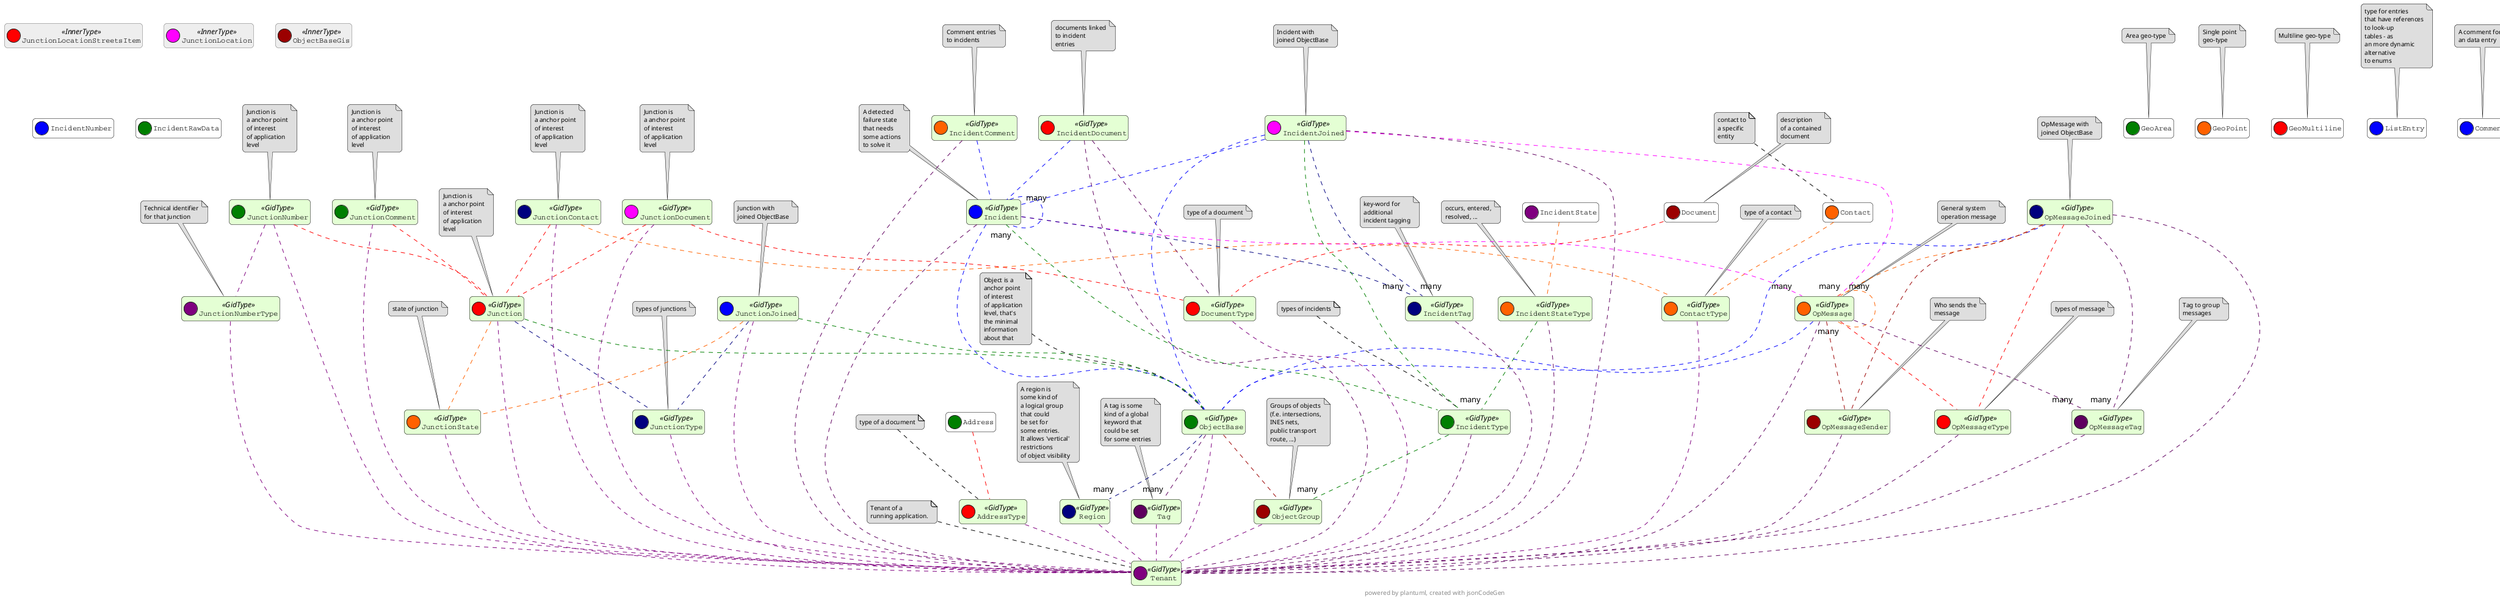 
@startuml
skinparam roundcorner 10
skinparam class {
	BackgroundColor #FFFFFF
	ArrowColor #000000
	BorderColor #000000
	BorderColor<<InnerType>> #777777
	BackgroundColor<<InnerType>> #EEEEEE
	BackgroundColor<<GidType>> #e4ffd4
	FontName Courier
	FontSize 12
}

skinparam note {
	BackgroundColor #dedede
	BorderColor #000000
	FontSize 10
}

skinparam classAttribute {
	FontName Courier
	FontSize 12
}

class JunctionLocationStreetsItem <<InnerType>> << ( ,#ff0000) >> {
}

class JunctionLocation <<InnerType>> << ( ,#ff00ff) >> {
}

class Junction <<GidType>> << ( ,#ff0000) >> {
}

note top of Junction
Junction is
a anchor point
of interest
of application
level
end note
class JunctionComment <<GidType>> << ( ,#007f00) >> {
}

note top of JunctionComment
Junction is
a anchor point
of interest
of application
level
end note
class JunctionContact <<GidType>> << ( ,#00007f) >> {
}

note top of JunctionContact
Junction is
a anchor point
of interest
of application
level
end note
class JunctionDocument <<GidType>> << ( ,#ff00ff) >> {
}

note top of JunctionDocument
Junction is
a anchor point
of interest
of application
level
end note
class JunctionJoined <<GidType>> << ( ,#0000ff) >> {
}

note top of JunctionJoined
Junction with
joined ObjectBase
end note
class JunctionNumber <<GidType>> << ( ,#007f00) >> {
}

note top of JunctionNumber
Junction is
a anchor point
of interest
of application
level
end note
class JunctionNumberType <<GidType>> << ( ,#7f007f) >> {
}

note top of JunctionNumberType
Technical identifier
for that junction
end note
class JunctionState <<GidType>> << ( ,#ff6100) >> {
}

note top of JunctionState
state of junction
end note
class JunctionType <<GidType>> << ( ,#00007f) >> {
}

note top of JunctionType
types of junctions
end note
class GeoArea  << ( ,#007f00) >> {
}

note top of GeoArea
Area geo-type
end note
class GeoPoint  << ( ,#ff6100) >> {
}

note top of GeoPoint
Single point
geo-type
end note
class ObjectBase <<GidType>> << ( ,#007f00) >> {
}

note top of ObjectBase
Object is a
anchor point
of interest
of application
level, that's
the minimal
information
about that
end note
class GeoMultiline  << ( ,#ff0000) >> {
}

note top of GeoMultiline
Multiline geo-type
end note
class ListEntry  << ( ,#0000ff) >> {
}

note top of ListEntry
type for entries
that have references
to look-up
tables - as
an more dynamic
alternative
to enums
end note
class Region <<GidType>> << ( ,#00007f) >> {
}

note top of Region
A region is
some kind of
a logical group
that could
be set for
some entries.
It allows 'vertical'
restrictions
of object visibility
end note
class Tenant <<GidType>> << ( ,#7f007f) >> {
}

note top of Tenant
Tenant of a
running application.
end note
class Tag <<GidType>> << ( ,#5f005f) >> {
}

note top of Tag
A tag is some
kind of a global
keyword that
could be set
for some entries
end note
class ObjectBaseGis <<InnerType>> << ( ,#9b0000) >> {
}

class ObjectGroup <<GidType>> << ( ,#9b0000) >> {
}

note top of ObjectGroup
Groups of objects
(f.e. intersections,
INES nets,
public transport
route, ...)
end note
class Comment  << ( ,#0000ff) >> {
}

note top of Comment
A comment for
an data entry
end note
class Contact  << ( ,#ff6100) >> {
}

note top of Contact
contact to
a specific
entity
end note
class Address  << ( ,#007f00) >> {
}

class ContactData  << ( ,#9b0000) >> {
}

note top of ContactData
contact data
for a person
or address
end note
class Person  << ( ,#ff00ff) >> {
}

note top of Person
simple person
definition
end note
class AddressPerson  << ( ,#5f005f) >> {
}

note top of AddressPerson
a person that
is linked to
an address
end note
class AddressType <<GidType>> << ( ,#ff0000) >> {
}

note top of AddressType
type of a document
end note
class ContactType <<GidType>> << ( ,#ff6100) >> {
}

note top of ContactType
type of a contact
end note
class Document  << ( ,#9b0000) >> {
}

note top of Document
description
of a contained
document
end note
class DocumentType <<GidType>> << ( ,#ff0000) >> {
}

note top of DocumentType
type of a document
end note
class Incident <<GidType>> << ( ,#0000ff) >> {
}

note top of Incident
A detected
failure state
that needs
some actions
to solve it
end note
class IncidentComment <<GidType>> << ( ,#ff6100) >> {
}

note top of IncidentComment
Comment entries
to incidents
end note
class IncidentDocument <<GidType>> << ( ,#ff0000) >> {
}

note top of IncidentDocument
documents linked
to incident
entries
end note
class IncidentJoined <<GidType>> << ( ,#ff00ff) >> {
}

note top of IncidentJoined
Incident with
joined ObjectBase
end note
class IncidentNumber  << ( ,#0000ff) >> {
}

class IncidentRawData  << ( ,#007f00) >> {
}

class IncidentState  << ( ,#7f007f) >> {
}

class IncidentStateType <<GidType>> << ( ,#ff6100) >> {
}

note top of IncidentStateType
occurs, entered,
resolved, ...
end note
class IncidentTag <<GidType>> << ( ,#00007f) >> {
}

note top of IncidentTag
key-word for
additional
incident tagging
end note
class IncidentType <<GidType>> << ( ,#007f00) >> {
}

note top of IncidentType
types of incidents
end note
class OpMessage <<GidType>> << ( ,#ff6100) >> {
}

note top of OpMessage
General system
operation message
end note
class OpMessageJoined <<GidType>> << ( ,#00007f) >> {
}

note top of OpMessageJoined
OpMessage with
joined ObjectBase
end note
class OpMessageRawData  << ( ,#007f00) >> {
}

note top of OpMessageRawData
container for
additional,
app-specific
content
end note
class OpMessageSender <<GidType>> << ( ,#9b0000) >> {
}

note top of OpMessageSender
Who sends the
message
end note
class OpMessageTag <<GidType>> << ( ,#5f005f) >> {
}

note top of OpMessageTag
Tag to group
messages
end note
class OpMessageType <<GidType>> << ( ,#ff0000) >> {
}

note top of OpMessageType
types of message
end note
hide methods
hide attributes
            Junction ..  ObjectBase #007f00
            Junction ..  JunctionState #ff6100
            Junction ..  Tenant #7f007f
            Junction ..  JunctionType #00007f
            JunctionComment ..  Junction #ff0000
            JunctionComment ..  Tenant #7f007f
            JunctionContact ..  ContactType #ff6100
            JunctionContact ..  Junction #ff0000
            JunctionContact ..  Tenant #7f007f
            JunctionDocument ..  DocumentType #ff0000
            JunctionDocument ..  Junction #ff0000
            JunctionDocument ..  Tenant #7f007f
            JunctionJoined ..  ObjectBase #007f00
            JunctionJoined ..  JunctionState #ff6100
            JunctionJoined ..  Tenant #7f007f
            JunctionJoined ..  JunctionType #00007f
            JunctionNumber ..  Junction #ff0000
            JunctionNumber ..  Tenant #7f007f
            JunctionNumber ..  JunctionNumberType #7f007f
            JunctionNumberType ..  Tenant #7f007f
            JunctionState ..  Tenant #7f007f
            JunctionType ..  Tenant #7f007f
            ObjectBase ..  ObjectGroup #9b0000
            ObjectBase .. "many" Region #00007f
            ObjectBase .. "many" Tag #5f005f
            ObjectBase ..  Tenant #7f007f
            Region ..  Tenant #7f007f
            Tag ..  Tenant #7f007f
            ObjectGroup ..  Tenant #7f007f
            Contact ..  ContactType #ff6100
            Address ..  AddressType #ff0000
            AddressType ..  Tenant #7f007f
            ContactType ..  Tenant #7f007f
            Document ..  DocumentType #ff0000
            DocumentType ..  Tenant #7f007f
            Incident ..  ObjectBase #0000ff
            Incident .. "many" OpMessage #ff00ff
            Incident .. "many" Incident #0000ff
            Incident .. "many" IncidentTag #00007f
            Incident ..  Tenant #5f005f
            Incident ..  IncidentType #007f00
            IncidentComment ..  Incident #0000ff
            IncidentComment ..  Tenant #5f005f
            IncidentDocument ..  DocumentType #5f005f
            IncidentDocument ..  Incident #0000ff
            IncidentDocument ..  Tenant #5f005f
            IncidentJoined ..  ObjectBase #0000ff
            IncidentJoined .. "many" OpMessage #ff00ff
            IncidentJoined .. "many" Incident #0000ff
            IncidentJoined .. "many" IncidentTag #00007f
            IncidentJoined ..  Tenant #5f005f
            IncidentJoined ..  IncidentType #007f00
            IncidentState ..  IncidentStateType #ff6100
            IncidentStateType .. "many" IncidentType #007f00
            IncidentStateType ..  Tenant #5f005f
            IncidentTag ..  Tenant #5f005f
            IncidentType .. "many" ObjectGroup #007f00
            IncidentType ..  Tenant #5f005f
            OpMessage ..  ObjectBase #0000ff
            OpMessage .. "many" OpMessage #ff6100
            OpMessage ..  OpMessageSender #9b0000
            OpMessage .. "many" OpMessageTag #5f005f
            OpMessage ..  Tenant #5f005f
            OpMessage ..  OpMessageType #ff0000
            OpMessageJoined ..  ObjectBase #0000ff
            OpMessageJoined .. "many" OpMessage #ff6100
            OpMessageJoined ..  OpMessageSender #9b0000
            OpMessageJoined .. "many" OpMessageTag #5f005f
            OpMessageJoined ..  Tenant #5f005f
            OpMessageJoined ..  OpMessageType #ff0000
            OpMessageSender ..  Tenant #5f005f
            OpMessageTag ..  Tenant #5f005f
            OpMessageType ..  Tenant #5f005f
footer powered by plantuml, created with jsonCodeGen
@enduml

